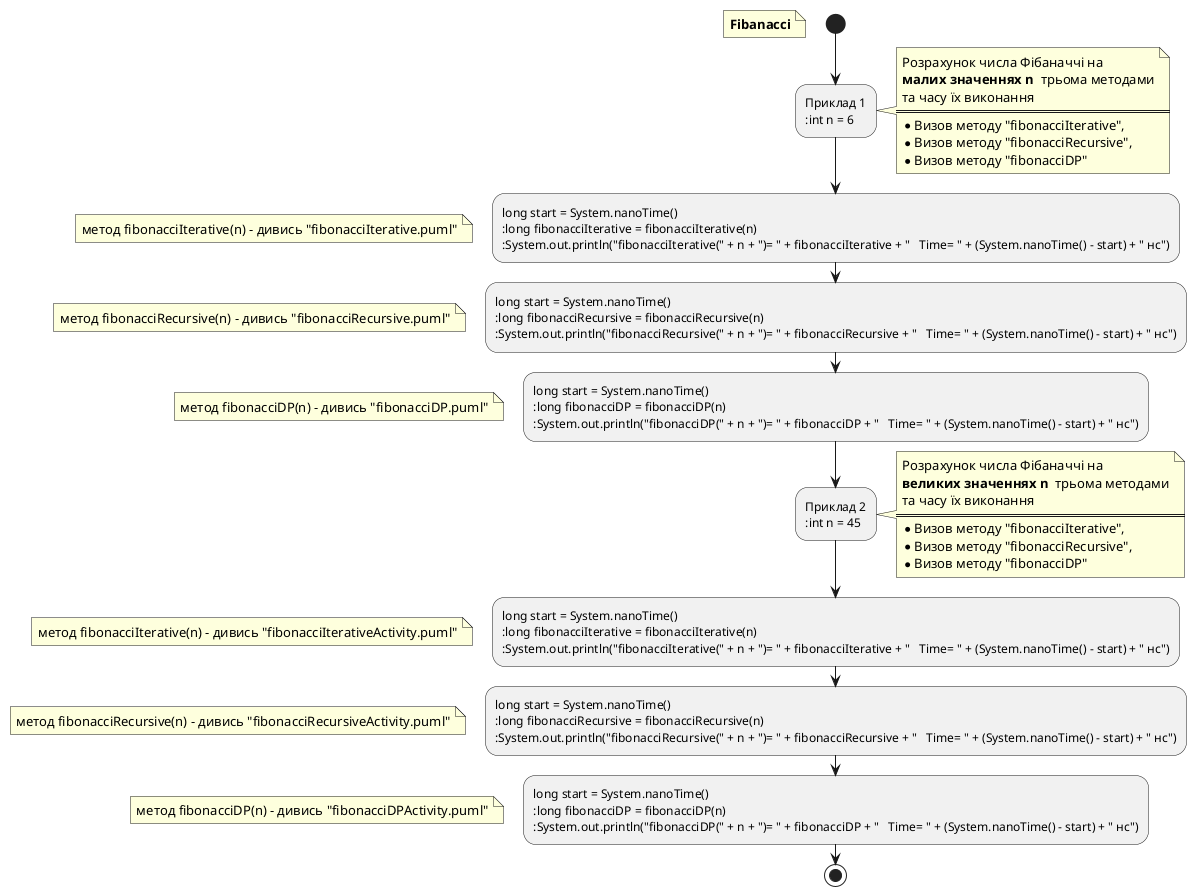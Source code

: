 @startuml
'https://plantuml.com/activity-diagram-beta

start
floating note left: <b>Fibanacci</b>
:Приклад 1
:int n = 6;
note right
  Розрахунок числа Фібаначчі на
  <b>малих значеннях n </b> трьома методами
  та часу їх виконання
  ====
  * Визов методу "fibonacciIterative",
  * Визов методу "fibonacciRecursive",
  * Визов методу "fibonacciDP"
end note

:long start = System.nanoTime()
:long fibonacciIterative = fibonacciIterative(n)
:System.out.println("fibonacciIterative(" + n + ")= " + fibonacciIterative + "   Time= " + (System.nanoTime() - start) + " нс");
floating note left: метод fibonacciIterative(n) - дивись "fibonacciIterative.puml"

:long start = System.nanoTime()
:long fibonacciRecursive = fibonacciRecursive(n)
:System.out.println("fibonacciRecursive(" + n + ")= " + fibonacciRecursive + "   Time= " + (System.nanoTime() - start) + " нс");
floating note left: метод fibonacciRecursive(n) - дивись "fibonacciRecursive.puml"

:long start = System.nanoTime()
:long fibonacciDP = fibonacciDP(n)
:System.out.println("fibonacciDP(" + n + ")= " + fibonacciDP + "   Time= " + (System.nanoTime() - start) + " нс");
floating note left: метод fibonacciDP(n) - дивись "fibonacciDP.puml"

:Приклад 2
:int n = 45;
note right
  Розрахунок числа Фібаначчі на
  <b>великих значеннях n </b> трьома методами
  та часу їх виконання
  ====
  * Визов методу "fibonacciIterative",
  * Визов методу "fibonacciRecursive",
  * Визов методу "fibonacciDP"
end note

:long start = System.nanoTime()
:long fibonacciIterative = fibonacciIterative(n)
:System.out.println("fibonacciIterative(" + n + ")= " + fibonacciIterative + "   Time= " + (System.nanoTime() - start) + " нс");
floating note left: метод fibonacciIterative(n) - дивись "fibonacciIterativeActivity.puml"

:long start = System.nanoTime()
:long fibonacciRecursive = fibonacciRecursive(n)
:System.out.println("fibonacciRecursive(" + n + ")= " + fibonacciRecursive + "   Time= " + (System.nanoTime() - start) + " нс");
floating note left: метод fibonacciRecursive(n) - дивись "fibonacciRecursiveActivity.puml"

:long start = System.nanoTime()
:long fibonacciDP = fibonacciDP(n)
:System.out.println("fibonacciDP(" + n + ")= " + fibonacciDP + "   Time= " + (System.nanoTime() - start) + " нс");
floating note left: метод fibonacciDP(n) - дивись "fibonacciDPActivity.puml"
stop

@enduml
